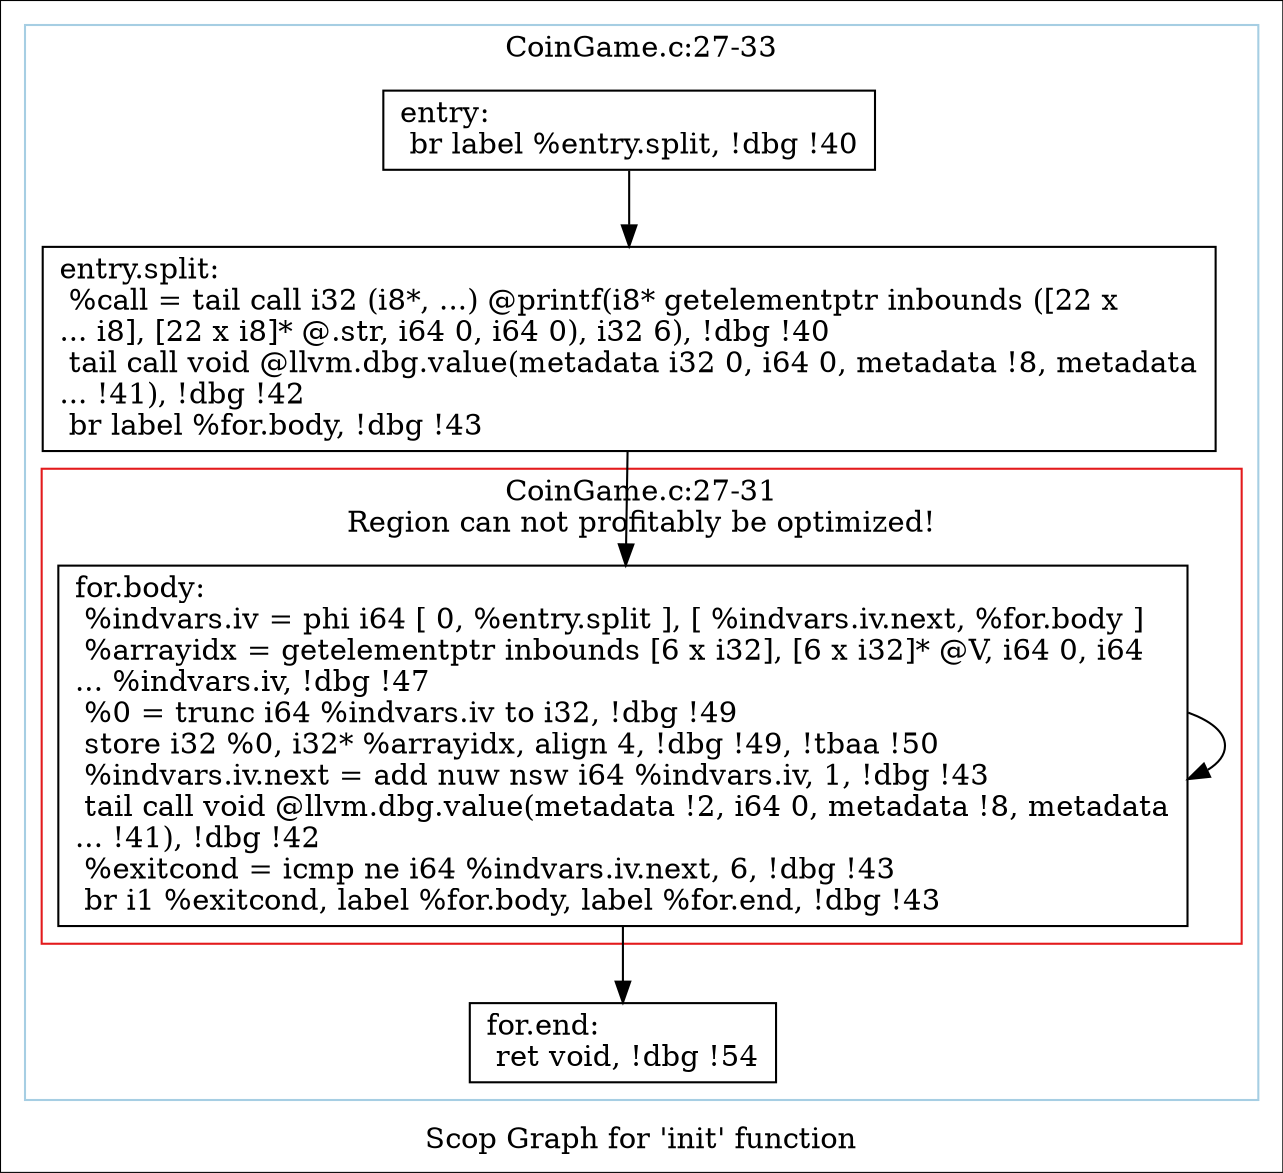 digraph "Scop Graph for 'init' function" {
	label="Scop Graph for 'init' function";

	Node0xa838540 [shape=record,label="{entry:\l  br label %entry.split, !dbg !40\l}"];
	Node0xa838540 -> Node0xa827d70;
	Node0xa827d70 [shape=record,label="{entry.split:                                      \l  %call = tail call i32 (i8*, ...) @printf(i8* getelementptr inbounds ([22 x\l... i8], [22 x i8]* @.str, i64 0, i64 0), i32 6), !dbg !40\l  tail call void @llvm.dbg.value(metadata i32 0, i64 0, metadata !8, metadata\l... !41), !dbg !42\l  br label %for.body, !dbg !43\l}"];
	Node0xa827d70 -> Node0xa81fae0;
	Node0xa81fae0 [shape=record,label="{for.body:                                         \l  %indvars.iv = phi i64 [ 0, %entry.split ], [ %indvars.iv.next, %for.body ]\l  %arrayidx = getelementptr inbounds [6 x i32], [6 x i32]* @V, i64 0, i64\l... %indvars.iv, !dbg !47\l  %0 = trunc i64 %indvars.iv to i32, !dbg !49\l  store i32 %0, i32* %arrayidx, align 4, !dbg !49, !tbaa !50\l  %indvars.iv.next = add nuw nsw i64 %indvars.iv, 1, !dbg !43\l  tail call void @llvm.dbg.value(metadata !2, i64 0, metadata !8, metadata\l... !41), !dbg !42\l  %exitcond = icmp ne i64 %indvars.iv.next, 6, !dbg !43\l  br i1 %exitcond, label %for.body, label %for.end, !dbg !43\l}"];
	Node0xa81fae0 -> Node0xa81fae0[constraint=false];
	Node0xa81fae0 -> Node0xa82e1e0;
	Node0xa82e1e0 [shape=record,label="{for.end:                                          \l  ret void, !dbg !54\l}"];
	colorscheme = "paired12"
        subgraph cluster_0xa829e00 {
          label = "CoinGame.c:27-33
";
          style = solid;
          color = 1
          subgraph cluster_0xa826f60 {
            label = "CoinGame.c:27-31
Region can not profitably be optimized!";
            style = solid;
            color = 6
            Node0xa81fae0;
          }
          Node0xa838540;
          Node0xa827d70;
          Node0xa82e1e0;
        }
}
